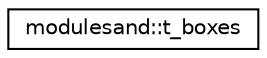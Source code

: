 digraph "Graphical Class Hierarchy"
{
 // LATEX_PDF_SIZE
  edge [fontname="Helvetica",fontsize="10",labelfontname="Helvetica",labelfontsize="10"];
  node [fontname="Helvetica",fontsize="10",shape=record];
  rankdir="LR";
  Node0 [label="modulesand::t_boxes",height=0.2,width=0.4,color="black", fillcolor="white", style="filled",URL="$structmodulesand_1_1t__boxes.html",tooltip=" "];
}
